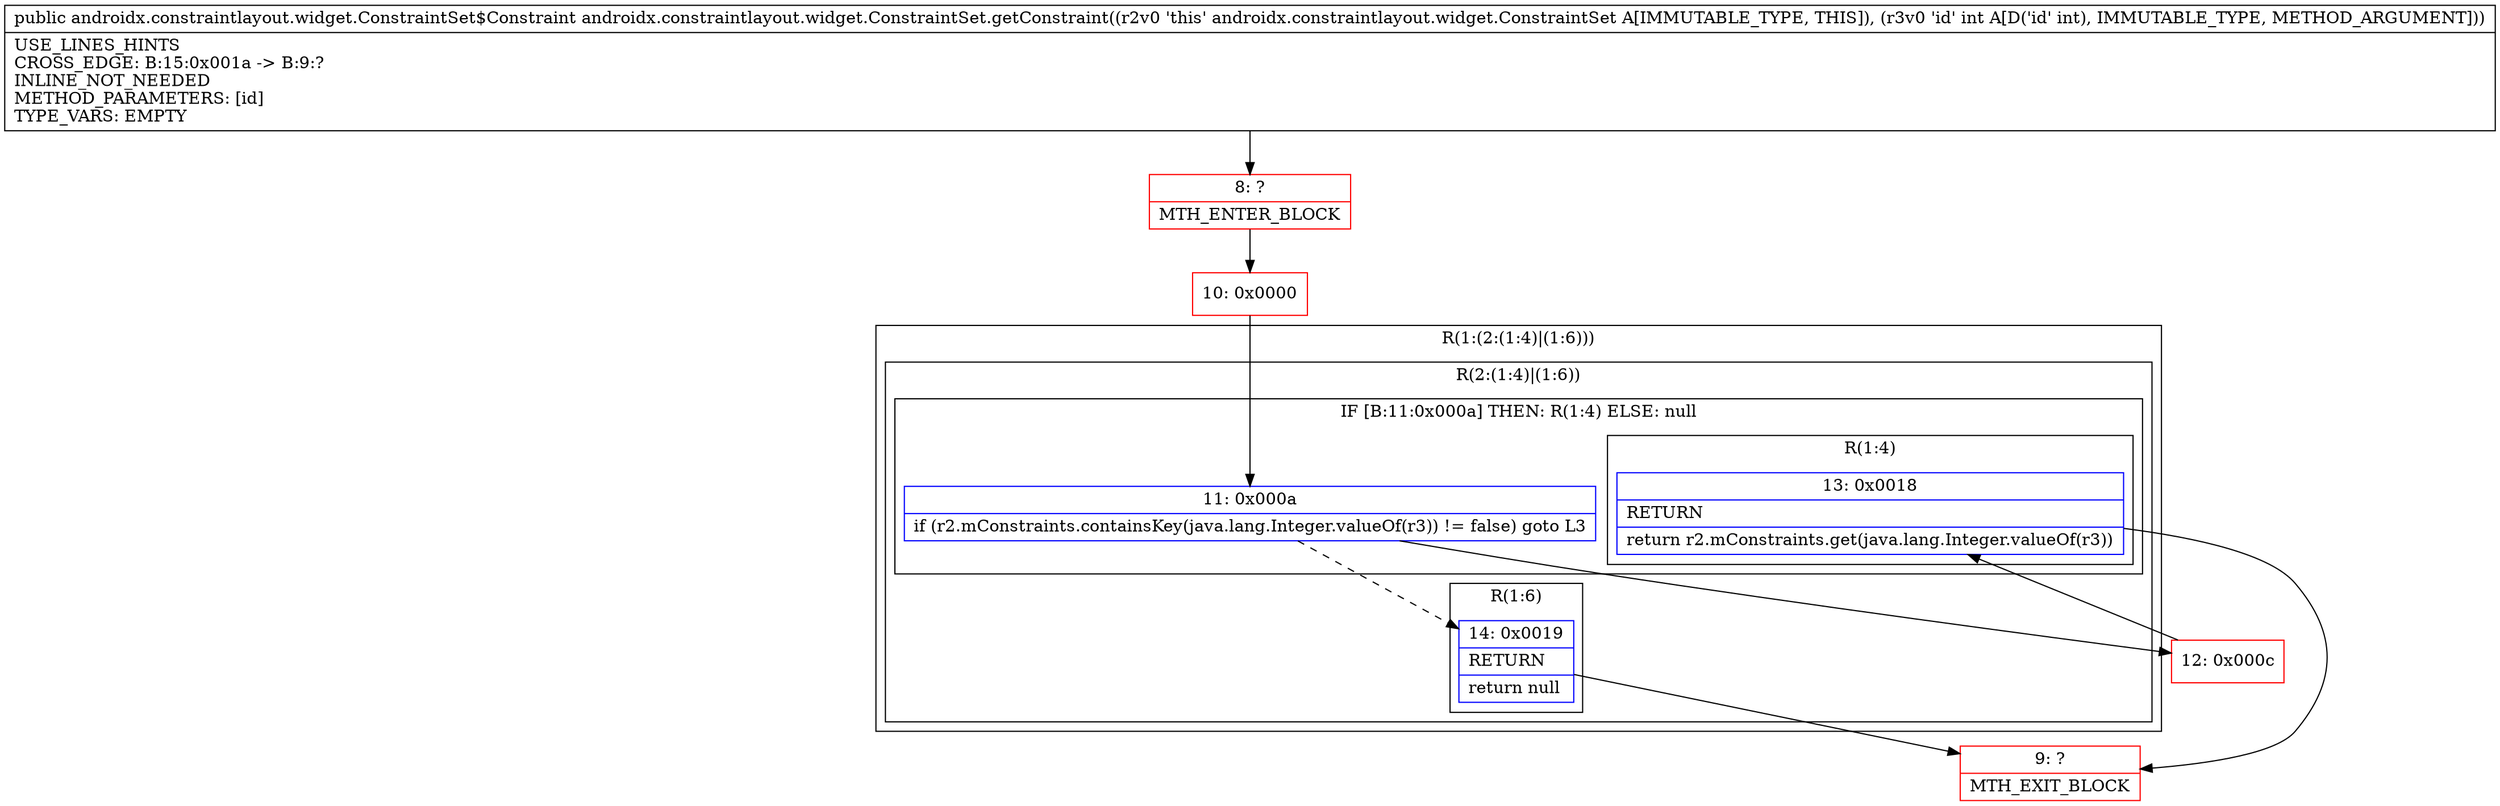 digraph "CFG forandroidx.constraintlayout.widget.ConstraintSet.getConstraint(I)Landroidx\/constraintlayout\/widget\/ConstraintSet$Constraint;" {
subgraph cluster_Region_314871267 {
label = "R(1:(2:(1:4)|(1:6)))";
node [shape=record,color=blue];
subgraph cluster_Region_1591758957 {
label = "R(2:(1:4)|(1:6))";
node [shape=record,color=blue];
subgraph cluster_IfRegion_222724965 {
label = "IF [B:11:0x000a] THEN: R(1:4) ELSE: null";
node [shape=record,color=blue];
Node_11 [shape=record,label="{11\:\ 0x000a|if (r2.mConstraints.containsKey(java.lang.Integer.valueOf(r3)) != false) goto L3\l}"];
subgraph cluster_Region_451775351 {
label = "R(1:4)";
node [shape=record,color=blue];
Node_13 [shape=record,label="{13\:\ 0x0018|RETURN\l|return r2.mConstraints.get(java.lang.Integer.valueOf(r3))\l}"];
}
}
subgraph cluster_Region_745584220 {
label = "R(1:6)";
node [shape=record,color=blue];
Node_14 [shape=record,label="{14\:\ 0x0019|RETURN\l|return null\l}"];
}
}
}
Node_8 [shape=record,color=red,label="{8\:\ ?|MTH_ENTER_BLOCK\l}"];
Node_10 [shape=record,color=red,label="{10\:\ 0x0000}"];
Node_12 [shape=record,color=red,label="{12\:\ 0x000c}"];
Node_9 [shape=record,color=red,label="{9\:\ ?|MTH_EXIT_BLOCK\l}"];
MethodNode[shape=record,label="{public androidx.constraintlayout.widget.ConstraintSet$Constraint androidx.constraintlayout.widget.ConstraintSet.getConstraint((r2v0 'this' androidx.constraintlayout.widget.ConstraintSet A[IMMUTABLE_TYPE, THIS]), (r3v0 'id' int A[D('id' int), IMMUTABLE_TYPE, METHOD_ARGUMENT]))  | USE_LINES_HINTS\lCROSS_EDGE: B:15:0x001a \-\> B:9:?\lINLINE_NOT_NEEDED\lMETHOD_PARAMETERS: [id]\lTYPE_VARS: EMPTY\l}"];
MethodNode -> Node_8;Node_11 -> Node_12;
Node_11 -> Node_14[style=dashed];
Node_13 -> Node_9;
Node_14 -> Node_9;
Node_8 -> Node_10;
Node_10 -> Node_11;
Node_12 -> Node_13;
}


